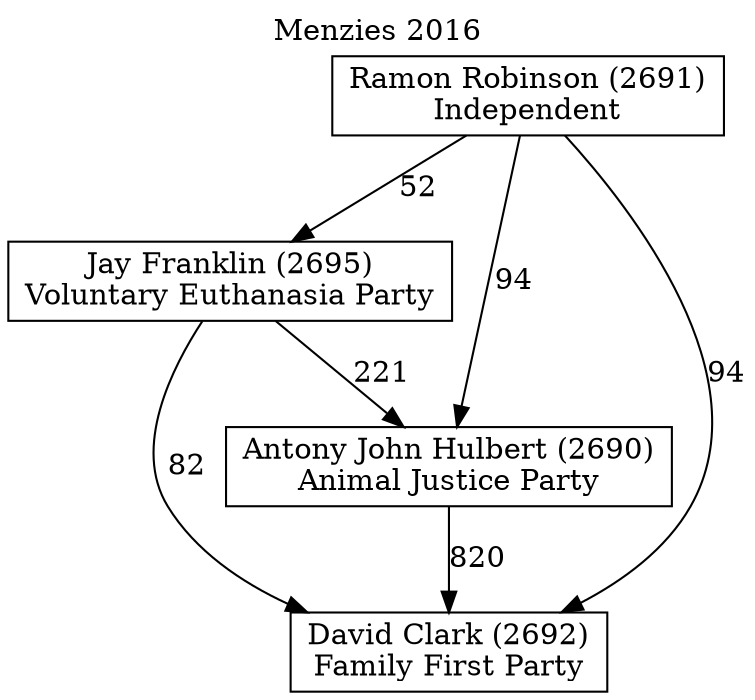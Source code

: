 // House preference flow
digraph "David Clark (2692)_Menzies_2016" {
	graph [label="Menzies 2016" labelloc=t mclimit=10]
	node [shape=box]
	"Jay Franklin (2695)" [label="Jay Franklin (2695)
Voluntary Euthanasia Party"]
	"Antony John Hulbert (2690)" [label="Antony John Hulbert (2690)
Animal Justice Party"]
	"David Clark (2692)" [label="David Clark (2692)
Family First Party"]
	"Ramon Robinson (2691)" [label="Ramon Robinson (2691)
Independent"]
	"Ramon Robinson (2691)" -> "David Clark (2692)" [label=94]
	"Ramon Robinson (2691)" -> "Jay Franklin (2695)" [label=52]
	"Jay Franklin (2695)" -> "Antony John Hulbert (2690)" [label=221]
	"Ramon Robinson (2691)" -> "Antony John Hulbert (2690)" [label=94]
	"Antony John Hulbert (2690)" -> "David Clark (2692)" [label=820]
	"Jay Franklin (2695)" -> "David Clark (2692)" [label=82]
}
